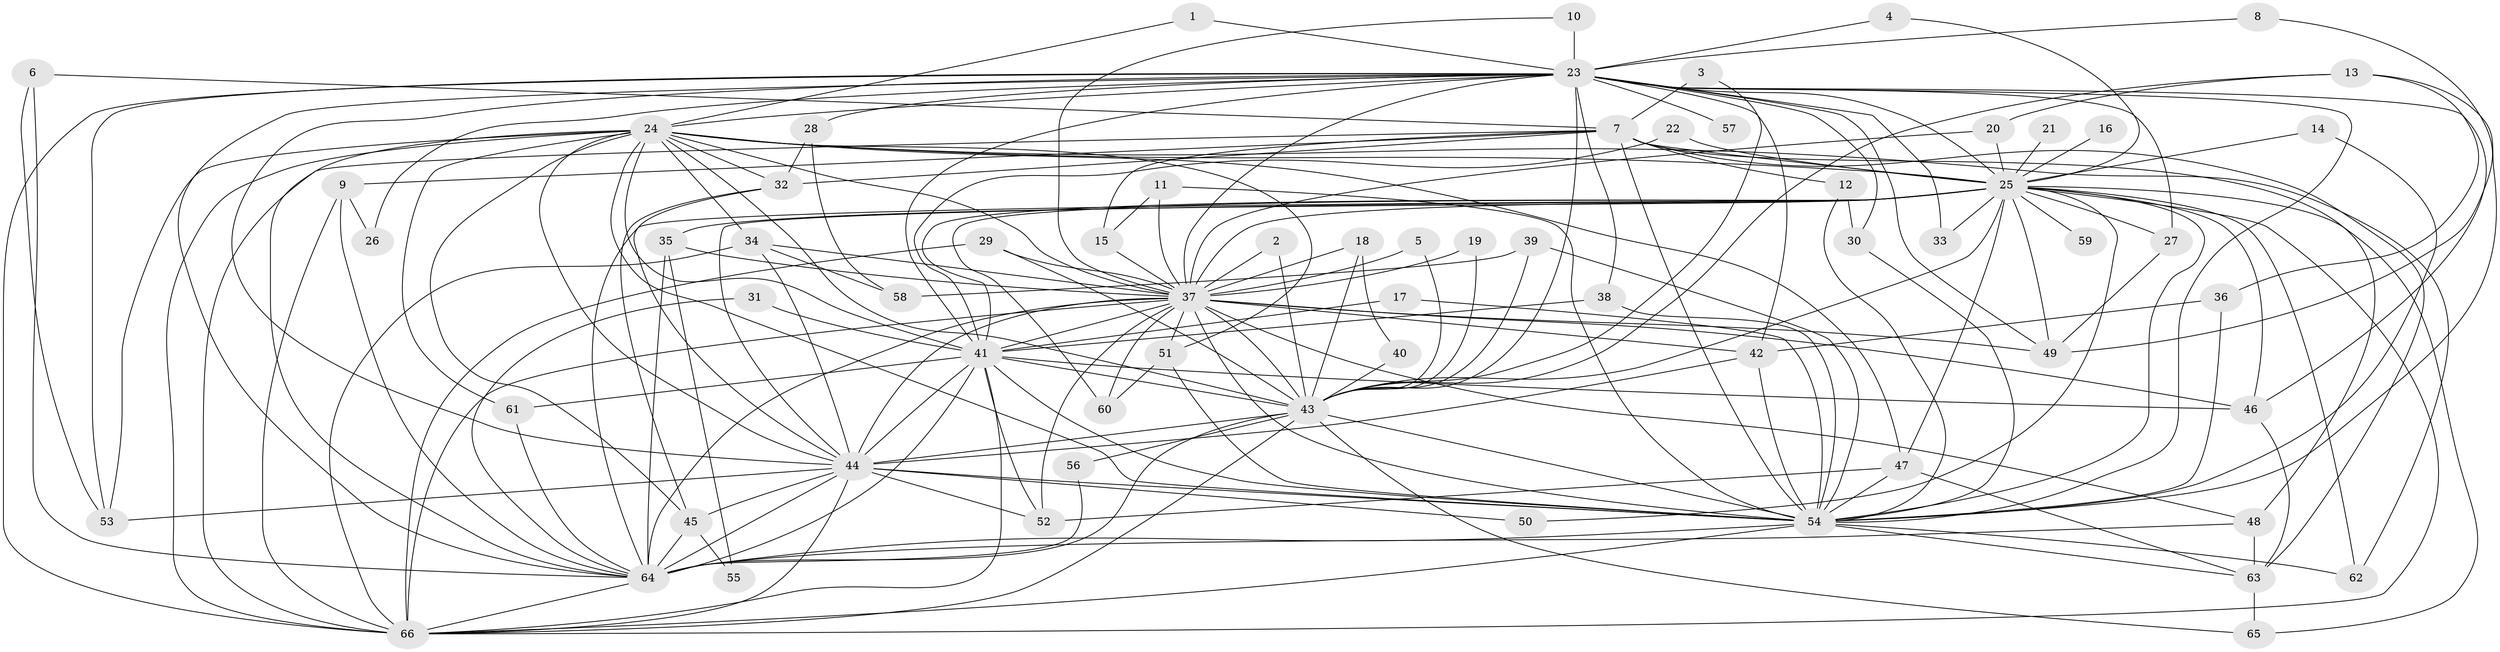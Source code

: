 // original degree distribution, {23: 0.007633587786259542, 20: 0.007633587786259542, 22: 0.007633587786259542, 19: 0.015267175572519083, 21: 0.007633587786259542, 14: 0.007633587786259542, 29: 0.015267175572519083, 30: 0.007633587786259542, 8: 0.007633587786259542, 2: 0.4961832061068702, 6: 0.015267175572519083, 4: 0.0916030534351145, 3: 0.24427480916030533, 5: 0.05343511450381679, 12: 0.007633587786259542, 7: 0.007633587786259542}
// Generated by graph-tools (version 1.1) at 2025/49/03/09/25 03:49:39]
// undirected, 66 vertices, 188 edges
graph export_dot {
graph [start="1"]
  node [color=gray90,style=filled];
  1;
  2;
  3;
  4;
  5;
  6;
  7;
  8;
  9;
  10;
  11;
  12;
  13;
  14;
  15;
  16;
  17;
  18;
  19;
  20;
  21;
  22;
  23;
  24;
  25;
  26;
  27;
  28;
  29;
  30;
  31;
  32;
  33;
  34;
  35;
  36;
  37;
  38;
  39;
  40;
  41;
  42;
  43;
  44;
  45;
  46;
  47;
  48;
  49;
  50;
  51;
  52;
  53;
  54;
  55;
  56;
  57;
  58;
  59;
  60;
  61;
  62;
  63;
  64;
  65;
  66;
  1 -- 23 [weight=1.0];
  1 -- 24 [weight=1.0];
  2 -- 37 [weight=1.0];
  2 -- 43 [weight=1.0];
  3 -- 7 [weight=1.0];
  3 -- 43 [weight=1.0];
  4 -- 23 [weight=1.0];
  4 -- 25 [weight=1.0];
  5 -- 37 [weight=1.0];
  5 -- 43 [weight=1.0];
  6 -- 7 [weight=1.0];
  6 -- 53 [weight=1.0];
  6 -- 64 [weight=1.0];
  7 -- 9 [weight=1.0];
  7 -- 12 [weight=1.0];
  7 -- 15 [weight=1.0];
  7 -- 25 [weight=2.0];
  7 -- 32 [weight=1.0];
  7 -- 48 [weight=1.0];
  7 -- 54 [weight=2.0];
  7 -- 63 [weight=1.0];
  7 -- 66 [weight=1.0];
  8 -- 23 [weight=1.0];
  8 -- 49 [weight=1.0];
  9 -- 26 [weight=1.0];
  9 -- 64 [weight=1.0];
  9 -- 66 [weight=1.0];
  10 -- 23 [weight=2.0];
  10 -- 37 [weight=1.0];
  11 -- 15 [weight=1.0];
  11 -- 37 [weight=1.0];
  11 -- 54 [weight=1.0];
  12 -- 30 [weight=1.0];
  12 -- 54 [weight=1.0];
  13 -- 20 [weight=1.0];
  13 -- 36 [weight=1.0];
  13 -- 43 [weight=1.0];
  13 -- 54 [weight=1.0];
  14 -- 25 [weight=1.0];
  14 -- 54 [weight=1.0];
  15 -- 37 [weight=1.0];
  16 -- 25 [weight=2.0];
  17 -- 41 [weight=1.0];
  17 -- 54 [weight=1.0];
  18 -- 37 [weight=1.0];
  18 -- 40 [weight=1.0];
  18 -- 43 [weight=1.0];
  19 -- 37 [weight=1.0];
  19 -- 43 [weight=1.0];
  20 -- 25 [weight=1.0];
  20 -- 37 [weight=1.0];
  21 -- 25 [weight=2.0];
  22 -- 25 [weight=1.0];
  22 -- 41 [weight=1.0];
  23 -- 24 [weight=1.0];
  23 -- 25 [weight=3.0];
  23 -- 26 [weight=1.0];
  23 -- 27 [weight=1.0];
  23 -- 28 [weight=1.0];
  23 -- 30 [weight=1.0];
  23 -- 33 [weight=1.0];
  23 -- 37 [weight=1.0];
  23 -- 38 [weight=1.0];
  23 -- 41 [weight=1.0];
  23 -- 42 [weight=1.0];
  23 -- 43 [weight=1.0];
  23 -- 44 [weight=1.0];
  23 -- 46 [weight=1.0];
  23 -- 49 [weight=1.0];
  23 -- 53 [weight=1.0];
  23 -- 54 [weight=1.0];
  23 -- 57 [weight=1.0];
  23 -- 64 [weight=1.0];
  23 -- 66 [weight=2.0];
  24 -- 25 [weight=1.0];
  24 -- 32 [weight=1.0];
  24 -- 34 [weight=1.0];
  24 -- 37 [weight=1.0];
  24 -- 41 [weight=1.0];
  24 -- 43 [weight=1.0];
  24 -- 44 [weight=2.0];
  24 -- 45 [weight=1.0];
  24 -- 47 [weight=1.0];
  24 -- 51 [weight=1.0];
  24 -- 53 [weight=1.0];
  24 -- 54 [weight=1.0];
  24 -- 61 [weight=1.0];
  24 -- 62 [weight=1.0];
  24 -- 64 [weight=2.0];
  24 -- 66 [weight=1.0];
  25 -- 27 [weight=1.0];
  25 -- 33 [weight=1.0];
  25 -- 35 [weight=1.0];
  25 -- 37 [weight=2.0];
  25 -- 41 [weight=2.0];
  25 -- 43 [weight=1.0];
  25 -- 44 [weight=1.0];
  25 -- 46 [weight=1.0];
  25 -- 47 [weight=1.0];
  25 -- 49 [weight=1.0];
  25 -- 50 [weight=1.0];
  25 -- 54 [weight=3.0];
  25 -- 59 [weight=1.0];
  25 -- 60 [weight=1.0];
  25 -- 62 [weight=1.0];
  25 -- 64 [weight=1.0];
  25 -- 65 [weight=1.0];
  25 -- 66 [weight=1.0];
  27 -- 49 [weight=1.0];
  28 -- 32 [weight=1.0];
  28 -- 58 [weight=1.0];
  29 -- 37 [weight=1.0];
  29 -- 43 [weight=1.0];
  29 -- 66 [weight=1.0];
  30 -- 54 [weight=1.0];
  31 -- 41 [weight=1.0];
  31 -- 64 [weight=1.0];
  32 -- 44 [weight=1.0];
  32 -- 45 [weight=1.0];
  34 -- 37 [weight=1.0];
  34 -- 44 [weight=1.0];
  34 -- 58 [weight=1.0];
  34 -- 66 [weight=1.0];
  35 -- 37 [weight=1.0];
  35 -- 55 [weight=1.0];
  35 -- 64 [weight=1.0];
  36 -- 42 [weight=1.0];
  36 -- 54 [weight=1.0];
  37 -- 41 [weight=2.0];
  37 -- 42 [weight=1.0];
  37 -- 43 [weight=2.0];
  37 -- 44 [weight=1.0];
  37 -- 46 [weight=1.0];
  37 -- 48 [weight=1.0];
  37 -- 49 [weight=2.0];
  37 -- 51 [weight=1.0];
  37 -- 52 [weight=1.0];
  37 -- 54 [weight=1.0];
  37 -- 60 [weight=1.0];
  37 -- 64 [weight=2.0];
  37 -- 66 [weight=2.0];
  38 -- 41 [weight=1.0];
  38 -- 54 [weight=1.0];
  39 -- 43 [weight=1.0];
  39 -- 54 [weight=1.0];
  39 -- 58 [weight=1.0];
  40 -- 43 [weight=1.0];
  41 -- 43 [weight=1.0];
  41 -- 44 [weight=2.0];
  41 -- 46 [weight=1.0];
  41 -- 52 [weight=1.0];
  41 -- 54 [weight=1.0];
  41 -- 61 [weight=1.0];
  41 -- 64 [weight=2.0];
  41 -- 66 [weight=1.0];
  42 -- 44 [weight=1.0];
  42 -- 54 [weight=1.0];
  43 -- 44 [weight=3.0];
  43 -- 54 [weight=2.0];
  43 -- 56 [weight=1.0];
  43 -- 64 [weight=1.0];
  43 -- 65 [weight=1.0];
  43 -- 66 [weight=1.0];
  44 -- 45 [weight=1.0];
  44 -- 50 [weight=1.0];
  44 -- 52 [weight=1.0];
  44 -- 53 [weight=1.0];
  44 -- 54 [weight=1.0];
  44 -- 64 [weight=2.0];
  44 -- 66 [weight=1.0];
  45 -- 55 [weight=1.0];
  45 -- 64 [weight=1.0];
  46 -- 63 [weight=1.0];
  47 -- 52 [weight=1.0];
  47 -- 54 [weight=1.0];
  47 -- 63 [weight=1.0];
  48 -- 63 [weight=2.0];
  48 -- 64 [weight=1.0];
  51 -- 54 [weight=1.0];
  51 -- 60 [weight=1.0];
  54 -- 62 [weight=1.0];
  54 -- 63 [weight=1.0];
  54 -- 64 [weight=1.0];
  54 -- 66 [weight=1.0];
  56 -- 64 [weight=1.0];
  61 -- 64 [weight=1.0];
  63 -- 65 [weight=1.0];
  64 -- 66 [weight=1.0];
}
